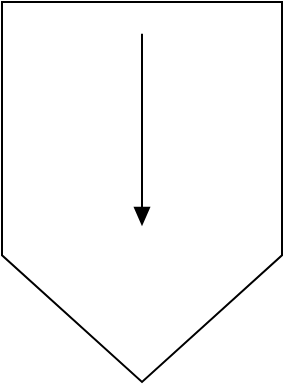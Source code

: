<mxfile>
    <diagram id="_VAUGFSXXFDxCsexzSzT" name="Page-1">
        <mxGraphModel dx="1130" dy="523" grid="1" gridSize="10" guides="1" tooltips="1" connect="1" arrows="1" fold="1" page="1" pageScale="1" pageWidth="850" pageHeight="1100" math="0" shadow="0">
            <root>
                <mxCell id="0"/>
                <mxCell id="1" parent="0"/>
                <mxCell id="8" value="" style="verticalLabelPosition=bottom;align=center;dashed=0;html=1;verticalAlign=top;shape=mxgraph.pid.separators.gravity_separator,_settling_chamber2;" parent="1" vertex="1">
                    <mxGeometry x="355" y="150" width="140" height="190" as="geometry"/>
                </mxCell>
            </root>
        </mxGraphModel>
    </diagram>
</mxfile>